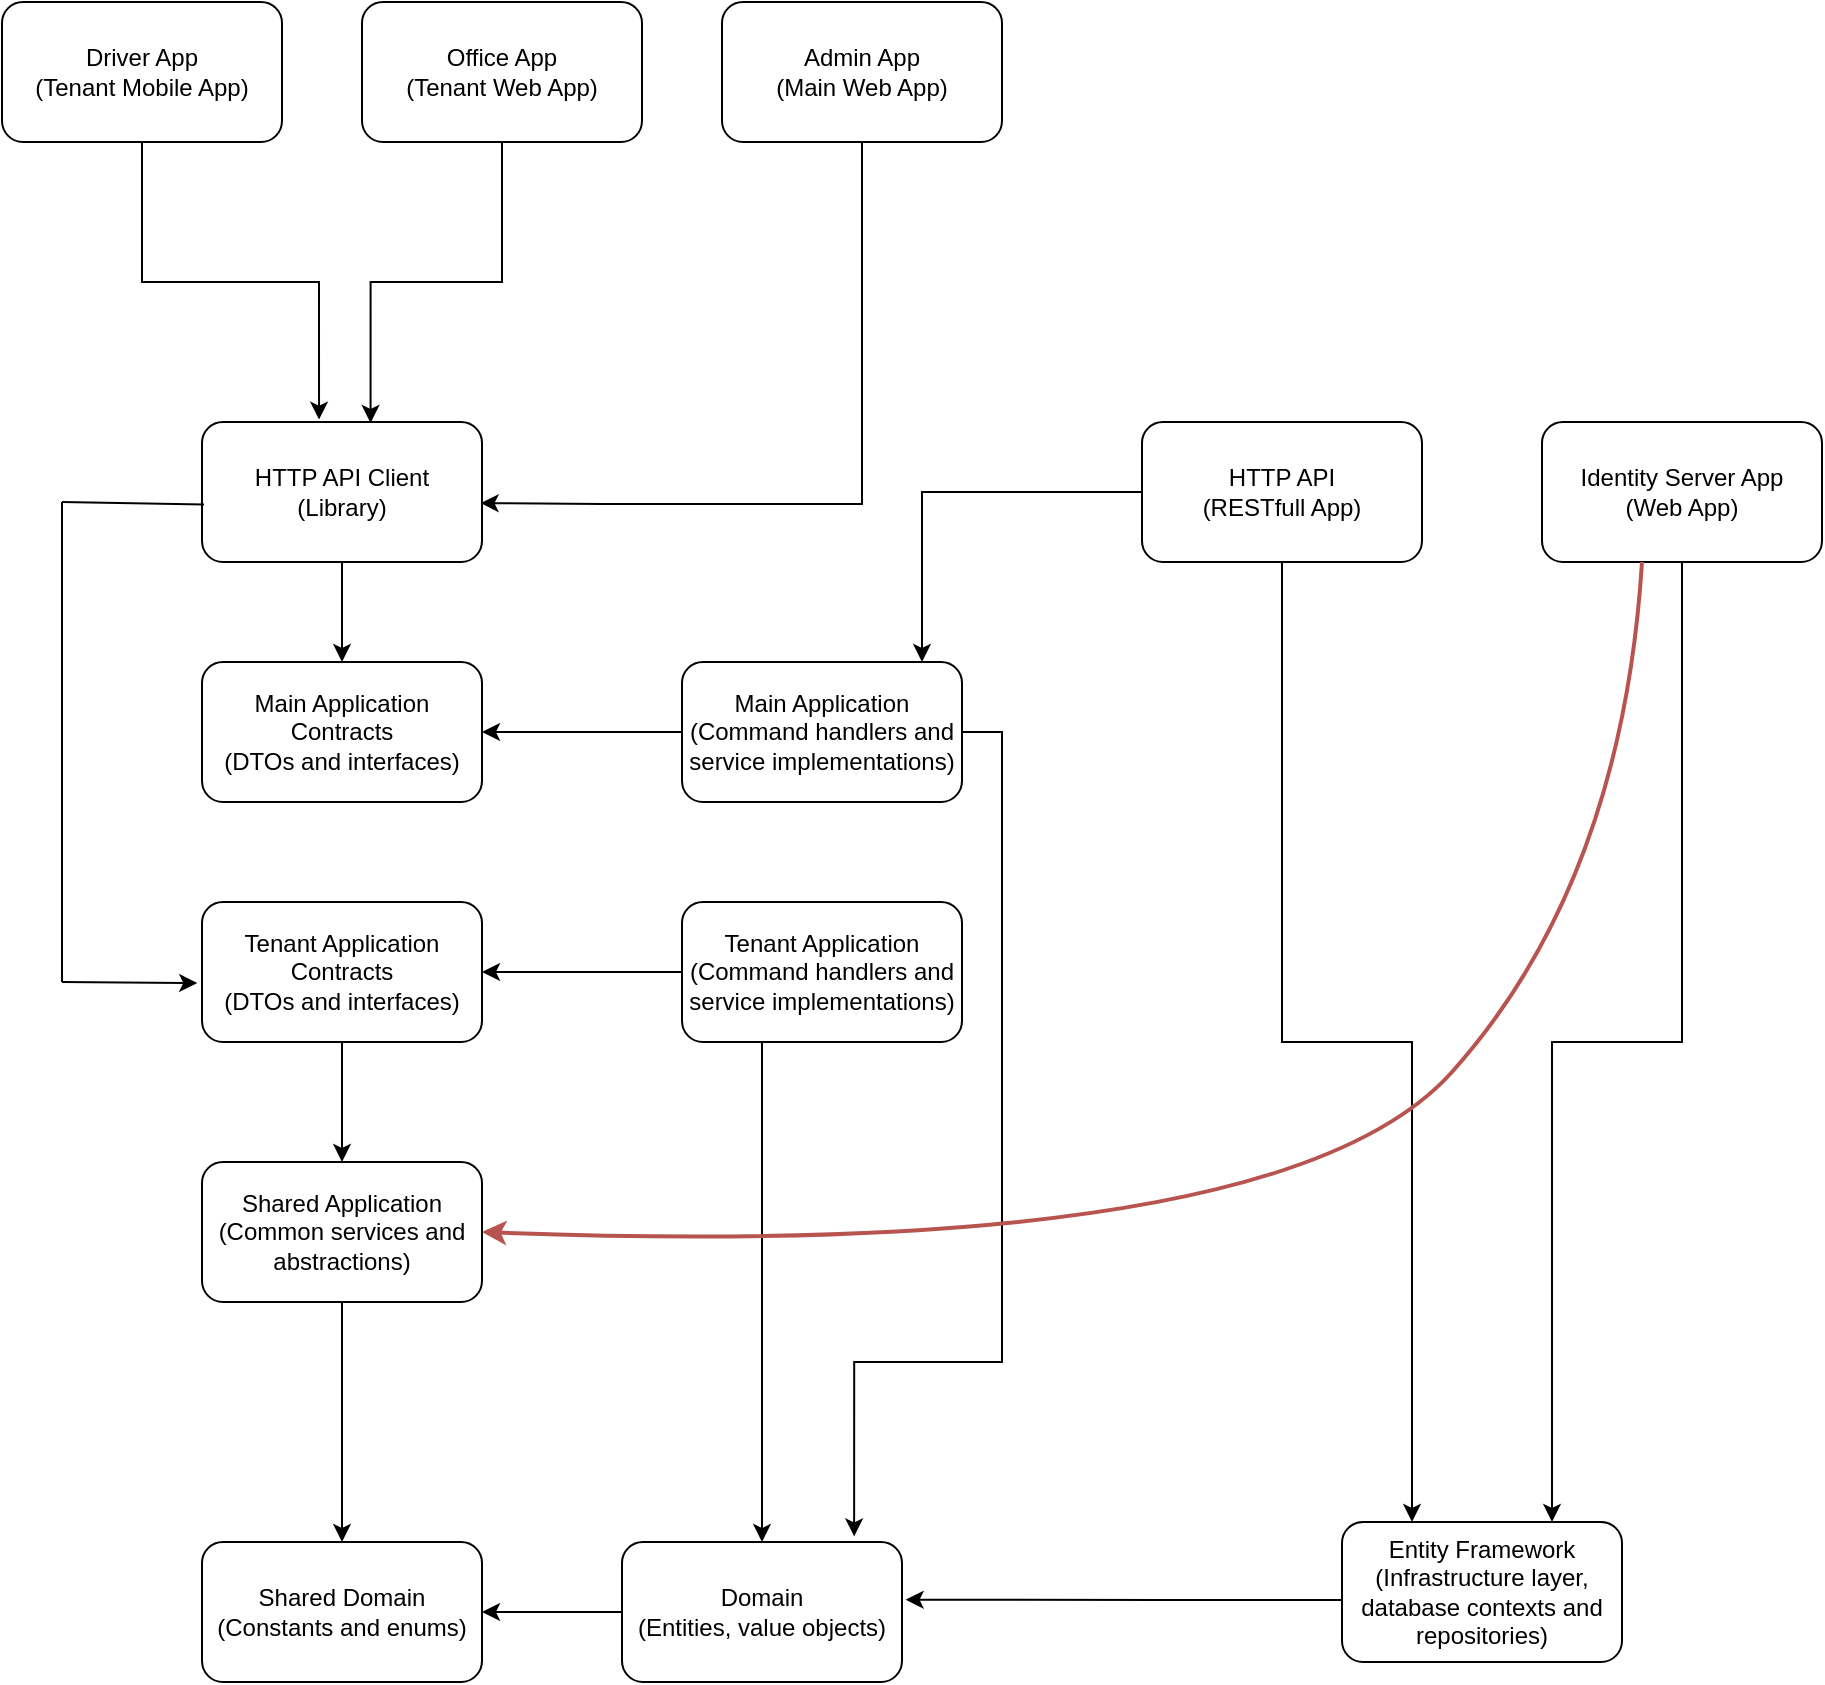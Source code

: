 <mxfile version="20.0.2" type="device"><diagram id="vlCdZQs1aoYzZf11PDD5" name="Page-1"><mxGraphModel dx="1214" dy="727" grid="1" gridSize="10" guides="1" tooltips="1" connect="1" arrows="1" fold="1" page="1" pageScale="1" pageWidth="850" pageHeight="1100" math="0" shadow="0"><root><mxCell id="0"/><mxCell id="1" parent="0"/><mxCell id="LUt_MsUrd22hMiRjjslL-10" style="edgeStyle=orthogonalEdgeStyle;rounded=0;orthogonalLoop=1;jettySize=auto;html=1;entryX=0.418;entryY=-0.017;entryDx=0;entryDy=0;entryPerimeter=0;" edge="1" parent="1" source="LUt_MsUrd22hMiRjjslL-3" target="LUt_MsUrd22hMiRjjslL-8"><mxGeometry relative="1" as="geometry"/></mxCell><mxCell id="LUt_MsUrd22hMiRjjslL-3" value="Driver App&lt;br&gt;(Tenant Mobile App)" style="rounded=1;whiteSpace=wrap;html=1;" vertex="1" parent="1"><mxGeometry x="50" y="70" width="140" height="70" as="geometry"/></mxCell><mxCell id="LUt_MsUrd22hMiRjjslL-11" style="edgeStyle=orthogonalEdgeStyle;rounded=0;orthogonalLoop=1;jettySize=auto;html=1;entryX=0.602;entryY=0.007;entryDx=0;entryDy=0;entryPerimeter=0;" edge="1" parent="1" source="LUt_MsUrd22hMiRjjslL-5" target="LUt_MsUrd22hMiRjjslL-8"><mxGeometry relative="1" as="geometry"/></mxCell><mxCell id="LUt_MsUrd22hMiRjjslL-5" value="Office App&lt;br&gt;(Tenant Web App)" style="rounded=1;whiteSpace=wrap;html=1;" vertex="1" parent="1"><mxGeometry x="230" y="70" width="140" height="70" as="geometry"/></mxCell><mxCell id="LUt_MsUrd22hMiRjjslL-52" style="edgeStyle=orthogonalEdgeStyle;rounded=0;orthogonalLoop=1;jettySize=auto;html=1;entryX=0.995;entryY=0.579;entryDx=0;entryDy=0;entryPerimeter=0;" edge="1" parent="1" source="LUt_MsUrd22hMiRjjslL-6" target="LUt_MsUrd22hMiRjjslL-8"><mxGeometry relative="1" as="geometry"><mxPoint x="480" y="350" as="targetPoint"/><Array as="points"><mxPoint x="480" y="321"/><mxPoint x="350" y="321"/></Array></mxGeometry></mxCell><mxCell id="LUt_MsUrd22hMiRjjslL-6" value="Admin App&lt;br&gt;(Main Web App)" style="rounded=1;whiteSpace=wrap;html=1;" vertex="1" parent="1"><mxGeometry x="410" y="70" width="140" height="70" as="geometry"/></mxCell><mxCell id="LUt_MsUrd22hMiRjjslL-57" style="edgeStyle=orthogonalEdgeStyle;rounded=0;orthogonalLoop=1;jettySize=auto;html=1;entryX=0.75;entryY=0;entryDx=0;entryDy=0;" edge="1" parent="1" source="LUt_MsUrd22hMiRjjslL-7" target="LUt_MsUrd22hMiRjjslL-21"><mxGeometry relative="1" as="geometry"/></mxCell><mxCell id="LUt_MsUrd22hMiRjjslL-7" value="Identity Server App &lt;br&gt;(Web App)" style="rounded=1;whiteSpace=wrap;html=1;" vertex="1" parent="1"><mxGeometry x="820" y="280" width="140" height="70" as="geometry"/></mxCell><mxCell id="LUt_MsUrd22hMiRjjslL-31" style="edgeStyle=orthogonalEdgeStyle;rounded=0;orthogonalLoop=1;jettySize=auto;html=1;entryX=0.5;entryY=0;entryDx=0;entryDy=0;" edge="1" parent="1" source="LUt_MsUrd22hMiRjjslL-8" target="LUt_MsUrd22hMiRjjslL-14"><mxGeometry relative="1" as="geometry"/></mxCell><mxCell id="LUt_MsUrd22hMiRjjslL-8" value="HTTP API Client&lt;br&gt;(Library)" style="rounded=1;whiteSpace=wrap;html=1;" vertex="1" parent="1"><mxGeometry x="150" y="280" width="140" height="70" as="geometry"/></mxCell><mxCell id="LUt_MsUrd22hMiRjjslL-55" style="edgeStyle=orthogonalEdgeStyle;rounded=0;orthogonalLoop=1;jettySize=auto;html=1;" edge="1" parent="1" source="LUt_MsUrd22hMiRjjslL-9" target="LUt_MsUrd22hMiRjjslL-15"><mxGeometry relative="1" as="geometry"><Array as="points"><mxPoint x="510" y="315"/></Array></mxGeometry></mxCell><mxCell id="LUt_MsUrd22hMiRjjslL-56" style="edgeStyle=orthogonalEdgeStyle;rounded=0;orthogonalLoop=1;jettySize=auto;html=1;entryX=0.25;entryY=0;entryDx=0;entryDy=0;" edge="1" parent="1" source="LUt_MsUrd22hMiRjjslL-9" target="LUt_MsUrd22hMiRjjslL-21"><mxGeometry relative="1" as="geometry"/></mxCell><mxCell id="LUt_MsUrd22hMiRjjslL-9" value="HTTP API&lt;br&gt;(RESTfull App)" style="rounded=1;whiteSpace=wrap;html=1;" vertex="1" parent="1"><mxGeometry x="620" y="280" width="140" height="70" as="geometry"/></mxCell><mxCell id="LUt_MsUrd22hMiRjjslL-14" value="Main Application Contracts&lt;br&gt;(DTOs and interfaces)" style="rounded=1;whiteSpace=wrap;html=1;" vertex="1" parent="1"><mxGeometry x="150" y="400" width="140" height="70" as="geometry"/></mxCell><mxCell id="LUt_MsUrd22hMiRjjslL-29" style="edgeStyle=orthogonalEdgeStyle;rounded=0;orthogonalLoop=1;jettySize=auto;html=1;entryX=1;entryY=0.5;entryDx=0;entryDy=0;" edge="1" parent="1" source="LUt_MsUrd22hMiRjjslL-15" target="LUt_MsUrd22hMiRjjslL-14"><mxGeometry relative="1" as="geometry"/></mxCell><mxCell id="LUt_MsUrd22hMiRjjslL-54" style="edgeStyle=orthogonalEdgeStyle;rounded=0;orthogonalLoop=1;jettySize=auto;html=1;entryX=0.829;entryY=-0.04;entryDx=0;entryDy=0;entryPerimeter=0;" edge="1" parent="1" source="LUt_MsUrd22hMiRjjslL-15" target="LUt_MsUrd22hMiRjjslL-20"><mxGeometry relative="1" as="geometry"><Array as="points"><mxPoint x="550" y="435"/><mxPoint x="550" y="750"/><mxPoint x="476" y="750"/></Array></mxGeometry></mxCell><mxCell id="LUt_MsUrd22hMiRjjslL-15" value="Main Application&lt;br&gt;(Command handlers and service implementations)" style="rounded=1;whiteSpace=wrap;html=1;" vertex="1" parent="1"><mxGeometry x="390" y="400" width="140" height="70" as="geometry"/></mxCell><mxCell id="LUt_MsUrd22hMiRjjslL-30" style="edgeStyle=orthogonalEdgeStyle;rounded=0;orthogonalLoop=1;jettySize=auto;html=1;entryX=0.5;entryY=0;entryDx=0;entryDy=0;" edge="1" parent="1" source="LUt_MsUrd22hMiRjjslL-16" target="LUt_MsUrd22hMiRjjslL-18"><mxGeometry relative="1" as="geometry"/></mxCell><mxCell id="LUt_MsUrd22hMiRjjslL-16" value="Tenant Application Contracts&lt;br&gt;(DTOs and interfaces)" style="rounded=1;whiteSpace=wrap;html=1;" vertex="1" parent="1"><mxGeometry x="150" y="520" width="140" height="70" as="geometry"/></mxCell><mxCell id="LUt_MsUrd22hMiRjjslL-28" style="edgeStyle=orthogonalEdgeStyle;rounded=0;orthogonalLoop=1;jettySize=auto;html=1;entryX=1;entryY=0.5;entryDx=0;entryDy=0;" edge="1" parent="1" source="LUt_MsUrd22hMiRjjslL-17" target="LUt_MsUrd22hMiRjjslL-16"><mxGeometry relative="1" as="geometry"/></mxCell><mxCell id="LUt_MsUrd22hMiRjjslL-53" style="edgeStyle=orthogonalEdgeStyle;rounded=0;orthogonalLoop=1;jettySize=auto;html=1;entryX=0.5;entryY=0;entryDx=0;entryDy=0;" edge="1" parent="1" source="LUt_MsUrd22hMiRjjslL-17" target="LUt_MsUrd22hMiRjjslL-20"><mxGeometry relative="1" as="geometry"><Array as="points"><mxPoint x="430" y="650"/><mxPoint x="430" y="650"/></Array></mxGeometry></mxCell><mxCell id="LUt_MsUrd22hMiRjjslL-17" value="Tenant Application&lt;br&gt;(Command handlers and service implementations)" style="rounded=1;whiteSpace=wrap;html=1;" vertex="1" parent="1"><mxGeometry x="390" y="520" width="140" height="70" as="geometry"/></mxCell><mxCell id="LUt_MsUrd22hMiRjjslL-40" style="edgeStyle=orthogonalEdgeStyle;rounded=0;orthogonalLoop=1;jettySize=auto;html=1;entryX=0.5;entryY=0;entryDx=0;entryDy=0;" edge="1" parent="1" source="LUt_MsUrd22hMiRjjslL-18" target="LUt_MsUrd22hMiRjjslL-19"><mxGeometry relative="1" as="geometry"/></mxCell><mxCell id="LUt_MsUrd22hMiRjjslL-18" value="Shared Application (Common services and abstractions)" style="rounded=1;whiteSpace=wrap;html=1;" vertex="1" parent="1"><mxGeometry x="150" y="650" width="140" height="70" as="geometry"/></mxCell><mxCell id="LUt_MsUrd22hMiRjjslL-19" value="Shared Domain&lt;br&gt;(Constants and enums)" style="rounded=1;whiteSpace=wrap;html=1;" vertex="1" parent="1"><mxGeometry x="150" y="840" width="140" height="70" as="geometry"/></mxCell><mxCell id="LUt_MsUrd22hMiRjjslL-34" style="edgeStyle=orthogonalEdgeStyle;rounded=0;orthogonalLoop=1;jettySize=auto;html=1;entryX=1;entryY=0.5;entryDx=0;entryDy=0;" edge="1" parent="1" source="LUt_MsUrd22hMiRjjslL-20" target="LUt_MsUrd22hMiRjjslL-19"><mxGeometry relative="1" as="geometry"/></mxCell><mxCell id="LUt_MsUrd22hMiRjjslL-20" value="Domain&lt;br&gt;(Entities, value objects)" style="rounded=1;whiteSpace=wrap;html=1;" vertex="1" parent="1"><mxGeometry x="360" y="840" width="140" height="70" as="geometry"/></mxCell><mxCell id="LUt_MsUrd22hMiRjjslL-33" style="edgeStyle=orthogonalEdgeStyle;rounded=0;orthogonalLoop=1;jettySize=auto;html=1;entryX=1.013;entryY=0.412;entryDx=0;entryDy=0;entryPerimeter=0;" edge="1" parent="1" source="LUt_MsUrd22hMiRjjslL-21" target="LUt_MsUrd22hMiRjjslL-20"><mxGeometry relative="1" as="geometry"><Array as="points"><mxPoint x="630" y="869"/><mxPoint x="630" y="869"/></Array></mxGeometry></mxCell><mxCell id="LUt_MsUrd22hMiRjjslL-21" value="Entity Framework&lt;br&gt;(Infrastructure layer, database contexts and repositories)" style="rounded=1;whiteSpace=wrap;html=1;" vertex="1" parent="1"><mxGeometry x="720" y="830" width="140" height="70" as="geometry"/></mxCell><mxCell id="LUt_MsUrd22hMiRjjslL-35" value="" style="endArrow=none;html=1;rounded=0;entryX=0.007;entryY=0.59;entryDx=0;entryDy=0;entryPerimeter=0;" edge="1" parent="1" target="LUt_MsUrd22hMiRjjslL-8"><mxGeometry width="50" height="50" relative="1" as="geometry"><mxPoint x="80" y="320" as="sourcePoint"/><mxPoint x="150" y="310" as="targetPoint"/></mxGeometry></mxCell><mxCell id="LUt_MsUrd22hMiRjjslL-36" value="" style="endArrow=none;html=1;rounded=0;" edge="1" parent="1"><mxGeometry width="50" height="50" relative="1" as="geometry"><mxPoint x="80" y="560" as="sourcePoint"/><mxPoint x="80" y="320" as="targetPoint"/></mxGeometry></mxCell><mxCell id="LUt_MsUrd22hMiRjjslL-37" value="" style="endArrow=classic;html=1;rounded=0;entryX=-0.017;entryY=0.579;entryDx=0;entryDy=0;entryPerimeter=0;" edge="1" parent="1" target="LUt_MsUrd22hMiRjjslL-16"><mxGeometry width="50" height="50" relative="1" as="geometry"><mxPoint x="80" y="560" as="sourcePoint"/><mxPoint x="130" y="510" as="targetPoint"/></mxGeometry></mxCell><mxCell id="LUt_MsUrd22hMiRjjslL-58" value="" style="curved=1;endArrow=classic;html=1;rounded=0;entryX=1;entryY=0.5;entryDx=0;entryDy=0;fillColor=#f8cecc;strokeColor=#b85450;targetPerimeterSpacing=0;strokeWidth=2;" edge="1" parent="1" target="LUt_MsUrd22hMiRjjslL-18"><mxGeometry width="50" height="50" relative="1" as="geometry"><mxPoint x="870" y="350" as="sourcePoint"/><mxPoint x="830" y="450" as="targetPoint"/><Array as="points"><mxPoint x="860" y="510"/><mxPoint x="690" y="700"/></Array></mxGeometry></mxCell></root></mxGraphModel></diagram></mxfile>